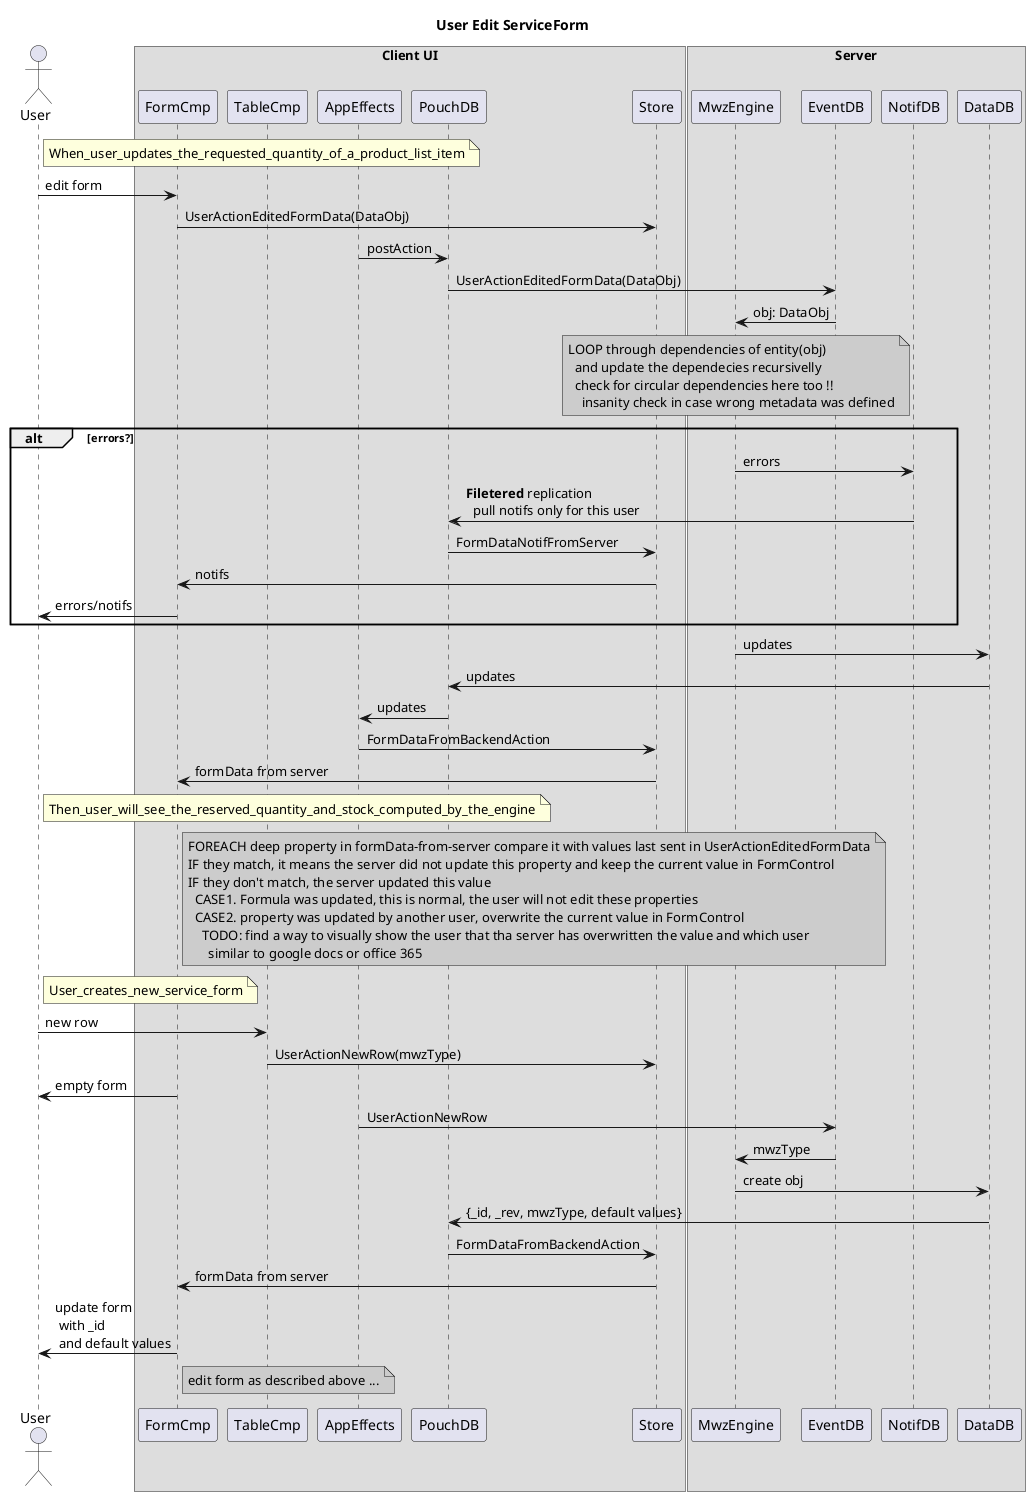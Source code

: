 @startuml edit_flow

title User Edit ServiceForm

actor User
box "Client UI"
    participant FormCmp
    participant TableCmp
    participant AppEffects
    participant PouchDB
    participant Store
end box
box "Server"
    participant MwzEngine
    participant EventDB
    participant NotifDB
    participant DataDB
end box

note right of User: When_user_updates_the_requested_quantity_of_a_product_list_item

User -> FormCmp: edit form
FormCmp -> Store: UserActionEditedFormData(DataObj)
AppEffects -> PouchDB: postAction
PouchDB -> EventDB: UserActionEditedFormData(DataObj)
MwzEngine <- EventDB: obj: DataObj
note over MwzEngine #CCCCCC
LOOP through dependencies of entity(obj)
  and update the dependecies recursivelly
  check for circular dependencies here too !!
    insanity check in case wrong metadata was defined
end note

alt errors?
MwzEngine -> NotifDB: errors
NotifDB -> PouchDB: **Filetered** replication\n\
  pull notifs only for this user
PouchDB -> Store: FormDataNotifFromServer
FormCmp <- Store: notifs
User <- FormCmp: errors/notifs
end

MwzEngine -> DataDB: updates
PouchDB <- DataDB: updates
AppEffects <- PouchDB: updates
AppEffects -> Store: FormDataFromBackendAction
FormCmp <- Store: formData from server

note right of User: Then_user_will_see_the_reserved_quantity_and_stock_computed_by_the_engine
note right of FormCmp #CCCCCC
FOREACH deep property in formData-from-server compare it with values last sent in UserActionEditedFormData
IF they match, it means the server did not update this property and keep the current value in FormControl
IF they don't match, the server updated this value
  CASE1. Formula was updated, this is normal, the user will not edit these properties
  CASE2. property was updated by another user, overwrite the current value in FormControl
    TODO: find a way to visually show the user that tha server has overwritten the value and which user
      similar to google docs or office 365
end note

note right of User: User_creates_new_service_form

User -> TableCmp: new row
TableCmp -> Store: UserActionNewRow(mwzType)
User <- FormCmp: empty form
AppEffects -> EventDB: UserActionNewRow
MwzEngine <- EventDB: mwzType
MwzEngine -> DataDB: create obj
PouchDB <- DataDB: {_id, _rev, mwzType, default values}
PouchDB -> Store: FormDataFromBackendAction
FormCmp <- Store: formData from server
User <- FormCmp: update form\n with _id\n and default values
note right FormCmp #CCCCCC: edit form as described above ...

@enduml
